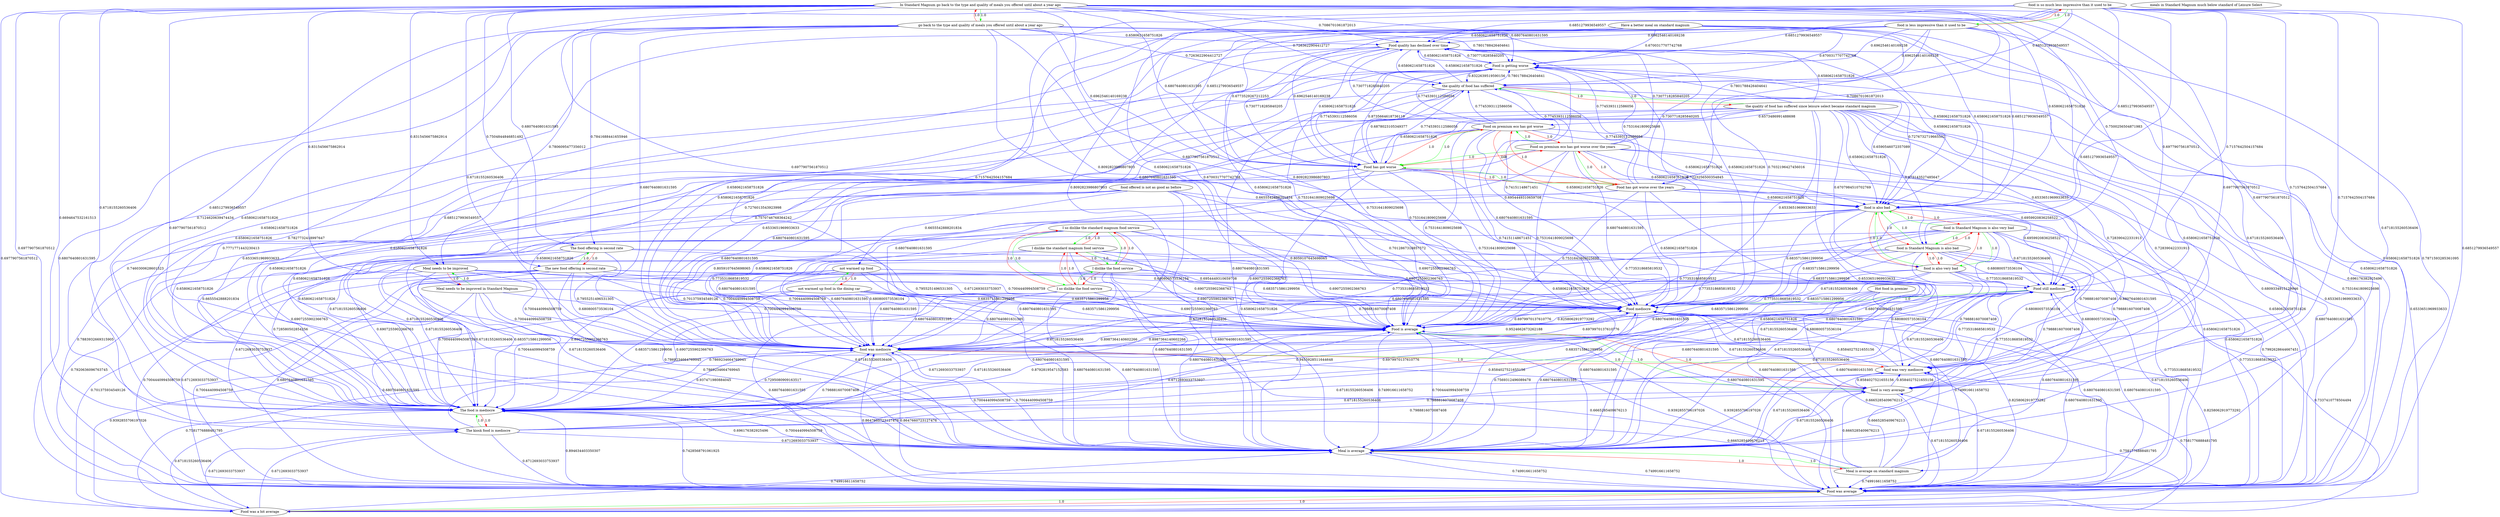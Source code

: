 digraph rawGraph {
"Food still mediocre";"Food mediocre";"Food quality has declined over time";"Food is average";"Food is getting worse";"Food on premium eco has got worse over the years";"Food on premium eco has got worse";"Food has got worse";"Food has got worse over the years";"Food was a bit average";"Food was average";"Have a better meal on standard magnum";"Hot food in premier";"I so dislike the standard magnum food service";"I dislike the standard magnum food service";"I dislike the food service";"I so dislike the food service";"In Standard Magnum go back to the type and quality of meals you offered until about a year ago";"go back to the type and quality of meals you offered until about a year ago";"Meal is average on standard magnum";"Meal is average";"Meal needs to be improved in Standard Magnum";"Meal needs to be improved";"The kiosk food is mediocre";"The food is mediocre";"The new food offering is second rate";"The food offering is second rate";"food is Standard Magnum is also very bad";"food is Standard Magnum is also bad";"food is also bad";"food is also very bad";"food is so much less impressive than it used to be";"food is less impressive than it used to be";"food is very average";"food offered is not as good as before";"food was very mediocre";"food was mediocre";"meals in Standard Magnum much below standard of Leisure Select";"not warmed up food in the dining car";"not warmed up food";"the quality of food has suffered since leisure select became standard magnum";"the quality of food has suffered";"Food still mediocre" -> "Food mediocre" [label=1.0] [color=green]
"Food quality has declined over time" -> "Food mediocre" [label=0.7223256500354845] [color=blue]
"Food is average" -> "Food mediocre" [label=0.8258062919773292] [color=blue]
"Food is getting worse" -> "Food quality has declined over time" [label=0.7307718285840205] [color=blue]
"Food is getting worse" -> "Food mediocre" [label=0.74151148671451] [color=blue]
"Food on premium eco has got worse over the years" -> "Food on premium eco has got worse" [label=1.0] [color=green]
"Food on premium eco has got worse" -> "Food has got worse" [label=1.0] [color=green]
"Food on premium eco has got worse over the years" -> "Food has got worse over the years" [label=1.0] [color=green]
"Food has got worse over the years" -> "Food has got worse" [label=1.0] [color=green]
"Food on premium eco has got worse over the years" -> "Food has got worse" [label=1.0] [color=green]
"Food on premium eco has got worse" -> "Food on premium eco has got worse over the years" [label=1.0] [color=red]
"Food on premium eco has got worse" -> "Food has got worse over the years" [label=1.0] [color=red]
"Food has got worse" -> "Food on premium eco has got worse over the years" [label=1.0] [color=red]
"Food has got worse" -> "Food on premium eco has got worse" [label=1.0] [color=red]
"Food has got worse" -> "Food has got worse over the years" [label=1.0] [color=red]
"Food has got worse over the years" -> "Food on premium eco has got worse over the years" [label=1.0] [color=red]
"Food has got worse over the years" -> "Food on premium eco has got worse" [label=1.0] [color=red]
"Food has got worse" -> "Food is getting worse" [label=0.7745393112586056] [color=blue]
"Food is getting worse" -> "Food has got worse" [label=0.8735664618736119] [color=blue]
"Food has got worse" -> "Food mediocre" [label=0.74151148671451] [color=blue]
"Food has got worse over the years" -> "Food still mediocre" [label=0.6959920836258522] [color=blue]
"Food on premium eco has got worse over the years" -> "Food still mediocre" [label=0.6959920836258522] [color=blue]
"Food was a bit average" -> "Food was average" [label=1.0] [color=green]
"Food was average" -> "Food was a bit average" [label=1.0] [color=red]
"Food is getting worse" -> "Food was average" [label=0.696176382925496] [color=blue]
"Food was average" -> "Food is average" [label=0.9392855706197026] [color=blue]
"Food is average" -> "Food was average" [label=0.9392855706197026] [color=blue]
"Food was average" -> "Food mediocre" [label=0.8258062919773292] [color=blue]
"Food was a bit average" -> "Food still mediocre" [label=0.7337410778504494] [color=blue]
"Food was a bit average" -> "Food is average" [label=0.9392855706197026] [color=blue]
"Food was a bit average" -> "Food mediocre" [label=0.8258062919773292] [color=blue]
"Have a better meal on standard magnum" -> "Food has got worse" [label=0.6773529267212253] [color=blue]
"Hot food in premier" -> "Food mediocre" [label=0.6835715861299956] [color=blue]
"I so dislike the standard magnum food service" -> "I dislike the standard magnum food service" [label=1.0] [color=green]
"I dislike the standard magnum food service" -> "I dislike the food service" [label=1.0] [color=green]
"I so dislike the standard magnum food service" -> "I so dislike the food service" [label=1.0] [color=green]
"I so dislike the food service" -> "I dislike the food service" [label=1.0] [color=green]
"I so dislike the standard magnum food service" -> "I dislike the food service" [label=1.0] [color=green]
"I dislike the standard magnum food service" -> "I so dislike the standard magnum food service" [label=1.0] [color=red]
"I dislike the standard magnum food service" -> "I so dislike the food service" [label=1.0] [color=red]
"I dislike the food service" -> "I so dislike the standard magnum food service" [label=1.0] [color=red]
"I dislike the food service" -> "I dislike the standard magnum food service" [label=1.0] [color=red]
"I dislike the food service" -> "I so dislike the food service" [label=1.0] [color=red]
"I so dislike the food service" -> "I so dislike the standard magnum food service" [label=1.0] [color=red]
"I so dislike the food service" -> "I dislike the standard magnum food service" [label=1.0] [color=red]
"I dislike the food service" -> "Food mediocre" [label=0.6907255902366763] [color=blue]
"In Standard Magnum go back to the type and quality of meals you offered until about a year ago" -> "go back to the type and quality of meals you offered until about a year ago" [label=1.0] [color=green]
"go back to the type and quality of meals you offered until about a year ago" -> "In Standard Magnum go back to the type and quality of meals you offered until about a year ago" [label=1.0] [color=red]
"go back to the type and quality of meals you offered until about a year ago" -> "Food is getting worse" [label=0.7801788426404641] [color=blue]
"go back to the type and quality of meals you offered until about a year ago" -> "Food is average" [label=0.6807640801631595] [color=blue]
"go back to the type and quality of meals you offered until about a year ago" -> "Food has got worse" [label=0.6962546140169238] [color=blue]
"In Standard Magnum go back to the type and quality of meals you offered until about a year ago" -> "Food has got worse over the years" [label=0.7086701061872013] [color=blue]
"go back to the type and quality of meals you offered until about a year ago" -> "Food was average" [label=0.6807640801631595] [color=blue]
"In Standard Magnum go back to the type and quality of meals you offered until about a year ago" -> "Food was a bit average" [label=0.6977907561870512] [color=blue]
"In Standard Magnum go back to the type and quality of meals you offered until about a year ago" -> "Food is average" [label=0.6977907561870512] [color=blue]
"In Standard Magnum go back to the type and quality of meals you offered until about a year ago" -> "Food was average" [label=0.6977907561870512] [color=blue]
"In Standard Magnum go back to the type and quality of meals you offered until about a year ago" -> "Food still mediocre" [label=0.6977907561870512] [color=blue]
"In Standard Magnum go back to the type and quality of meals you offered until about a year ago" -> "Food mediocre" [label=0.6977907561870512] [color=blue]
"Meal is average on standard magnum" -> "Meal is average" [label=1.0] [color=green]
"Meal is average" -> "Meal is average on standard magnum" [label=1.0] [color=red]
"go back to the type and quality of meals you offered until about a year ago" -> "Meal is average" [label=0.7827732418997647] [color=blue]
"Food was average" -> "Meal is average" [label=0.749916611658752] [color=blue]
"Meal is average" -> "Food was average" [label=0.749916611658752] [color=blue]
"Meal is average" -> "Food mediocre" [label=0.7569312496089478] [color=blue]
"Food mediocre" -> "Meal is average" [label=0.6807640801631595] [color=blue]
"Meal is average on standard magnum" -> "Food still mediocre" [label=0.6807640801631595] [color=blue]
"Food still mediocre" -> "Meal is average" [label=0.6807640801631595] [color=blue]
"Food is average" -> "Meal is average" [label=0.749916611658752] [color=blue]
"Food was a bit average" -> "Meal is average" [label=0.749916611658752] [color=blue]
"In Standard Magnum go back to the type and quality of meals you offered until about a year ago" -> "Meal is average" [label=0.6977907561870512] [color=blue]
"Meal needs to be improved in Standard Magnum" -> "Meal needs to be improved" [label=1.0] [color=green]
"Meal needs to be improved" -> "Meal needs to be improved in Standard Magnum" [label=1.0] [color=red]
"go back to the type and quality of meals you offered until about a year ago" -> "Meal needs to be improved" [label=0.7806095477356012] [color=blue]
"In Standard Magnum go back to the type and quality of meals you offered until about a year ago" -> "Meal needs to be improved in Standard Magnum" [label=0.8315456675862914] [color=blue]
"Meal needs to be improved" -> "Meal is average" [label=0.7869234664769945] [color=blue]
"The kiosk food is mediocre" -> "The food is mediocre" [label=1.0] [color=green]
"The food is mediocre" -> "The kiosk food is mediocre" [label=1.0] [color=red]
"The food is mediocre" -> "Food is average" [label=0.8792819547152583] [color=blue]
"Food is average" -> "The food is mediocre" [label=0.6718155260536406] [color=blue]
"go back to the type and quality of meals you offered until about a year ago" -> "The food is mediocre" [label=0.7124620639474434] [color=blue]
"In Standard Magnum go back to the type and quality of meals you offered until about a year ago" -> "The kiosk food is mediocre" [label=0.6694647532161513] [color=blue]
"The food is mediocre" -> "Meal is average" [label=0.696176382925496] [color=blue]
"Food was average" -> "The food is mediocre" [label=0.7428568791061925] [color=blue]
"The food is mediocre" -> "Food was average" [label=0.894634403350307] [color=blue]
"Food was a bit average" -> "The kiosk food is mediocre" [label=0.6712693033753937] [color=blue]
"The kiosk food is mediocre" -> "Food was a bit average" [label=0.6712693033753937] [color=blue]
"The food is mediocre" -> "Food mediocre" [label=0.9455928511644648] [color=blue]
"The kiosk food is mediocre" -> "Food still mediocre" [label=0.7869234664769945] [color=blue]
"The new food offering is second rate" -> "The food offering is second rate" [label=1.0] [color=green]
"The food offering is second rate" -> "The new food offering is second rate" [label=1.0] [color=red]
"The food offering is second rate" -> "Food is average" [label=0.7955251496531305] [color=blue]
"go back to the type and quality of meals you offered until about a year ago" -> "The food offering is second rate" [label=0.7841688441655946] [color=blue]
"In Standard Magnum go back to the type and quality of meals you offered until about a year ago" -> "The new food offering is second rate" [label=0.7504844846851492] [color=blue]
"The food offering is second rate" -> "The food is mediocre" [label=0.728580502854256] [color=blue]
"The food offering is second rate" -> "Food was average" [label=0.7920636096763745] [color=blue]
"The new food offering is second rate" -> "Food was a bit average" [label=0.701375934549126] [color=blue]
"The food offering is second rate" -> "Food mediocre" [label=0.6954449310659708] [color=blue]
"food is Standard Magnum is also very bad" -> "food is Standard Magnum is also bad" [label=1.0] [color=green]
"food is Standard Magnum is also bad" -> "food is also bad" [label=1.0] [color=green]
"food is Standard Magnum is also very bad" -> "food is also very bad" [label=1.0] [color=green]
"food is also very bad" -> "food is also bad" [label=1.0] [color=green]
"food is Standard Magnum is also very bad" -> "food is also bad" [label=1.0] [color=green]
"food is Standard Magnum is also bad" -> "food is Standard Magnum is also very bad" [label=1.0] [color=red]
"food is Standard Magnum is also bad" -> "food is also very bad" [label=1.0] [color=red]
"food is also bad" -> "food is Standard Magnum is also very bad" [label=1.0] [color=red]
"food is also bad" -> "food is Standard Magnum is also bad" [label=1.0] [color=red]
"food is also bad" -> "food is also very bad" [label=1.0] [color=red]
"food is also very bad" -> "food is Standard Magnum is also very bad" [label=1.0] [color=red]
"food is also very bad" -> "food is Standard Magnum is also bad" [label=1.0] [color=red]
"food is also bad" -> "Food is average" [label=0.7735318685819532] [color=blue]
"Food is getting worse" -> "food is also bad" [label=0.7276732719665502] [color=blue]
"In Standard Magnum go back to the type and quality of meals you offered until about a year ago" -> "food is Standard Magnum is also bad" [label=0.7500256504871983] [color=blue]
"food is also bad" -> "Food was average" [label=0.7992628644667451] [color=blue]
"food is also bad" -> "Food mediocre" [label=0.6835715861299956] [color=blue]
"food is so much less impressive than it used to be" -> "food is less impressive than it used to be" [label=1.0] [color=green]
"food is less impressive than it used to be" -> "food is so much less impressive than it used to be" [label=1.0] [color=red]
"food is less impressive than it used to be" -> "Food is average" [label=0.8092823986807803] [color=blue]
"food is less impressive than it used to be" -> "Food has got worse" [label=0.6962546140169238] [color=blue]
"food is less impressive than it used to be" -> "food is also bad" [label=0.6851279936549557] [color=blue]
"food is less impressive than it used to be" -> "The food is mediocre" [label=0.6851279936549557] [color=blue]
"food is less impressive than it used to be" -> "Food was average" [label=0.7871593285361095] [color=blue]
"food is less impressive than it used to be" -> "Food mediocre" [label=0.7032196427456016] [color=blue]
"food is very average" -> "Food is average" [label=1.0] [color=green]
"Food is average" -> "food is very average" [label=1.0] [color=red]
"food offered is not as good as before" -> "Food is average" [label=0.8059107645698065] [color=blue]
"food offered is not as good as before" -> "food is also bad" [label=0.6655542888201834] [color=blue]
"food offered is not as good as before" -> "The food is mediocre" [label=0.6655542888201834] [color=blue]
"food offered is not as good as before" -> "Food was average" [label=0.7883932669315905] [color=blue]
"food offered is not as good as before" -> "Food mediocre" [label=0.7012867318857572] [color=blue]
"food was very mediocre" -> "food was mediocre" [label=1.0] [color=green]
"food was mediocre" -> "food was very mediocre" [label=1.0] [color=red]
"food offered is not as good as before" -> "food was mediocre" [label=0.8059107645698065] [color=blue]
"food was mediocre" -> "Food is average" [label=0.8987364140602266] [color=blue]
"Food is average" -> "food was mediocre" [label=0.8987364140602266] [color=blue]
"food is very average" -> "food was very mediocre" [label=0.8584027521655156] [color=blue]
"food was very mediocre" -> "food is very average" [label=0.8584027521655156] [color=blue]
"Food is getting worse" -> "food was mediocre" [label=0.7276013543923998] [color=blue]
"Food has got worse" -> "food was mediocre" [label=0.6807640801631595] [color=blue]
"The food offering is second rate" -> "food was mediocre" [label=0.7955251496531305] [color=blue]
"The new food offering is second rate" -> "food was very mediocre" [label=0.680800573536104] [color=blue]
"food is also bad" -> "food was mediocre" [label=0.7735318685819532] [color=blue]
"food is also very bad" -> "food was very mediocre" [label=0.7988816070087408] [color=blue]
"food is Standard Magnum is also bad" -> "food was very mediocre" [label=0.680800573536104] [color=blue]
"go back to the type and quality of meals you offered until about a year ago" -> "food was mediocre" [label=0.6807640801631595] [color=blue]
"food is less impressive than it used to be" -> "food was mediocre" [label=0.8092823986807803] [color=blue]
"food is so much less impressive than it used to be" -> "food was very mediocre" [label=0.7157642504157684] [color=blue]
"food was mediocre" -> "Meal is average" [label=0.7004440994508759] [color=blue]
"Meal is average" -> "food was mediocre" [label=0.7004440994508759] [color=blue]
"Meal is average on standard magnum" -> "food was very mediocre" [label=0.6665285409676213] [color=blue]
"food was mediocre" -> "The food is mediocre" [label=0.7295080909163517] [color=blue]
"The food is mediocre" -> "food was mediocre" [label=0.937471980884045] [color=blue]
"The kiosk food is mediocre" -> "food was very mediocre" [label=0.7988816070087408] [color=blue]
"food was mediocre" -> "Food was average" [label=0.8647660723127476] [color=blue]
"Food was average" -> "food was mediocre" [label=0.8647660723127476] [color=blue]
"Food was a bit average" -> "food was very mediocre" [label=0.7581776888481795] [color=blue]
"food was mediocre" -> "Food mediocre" [label=0.9524662673262188] [color=blue]
"Food mediocre" -> "food was mediocre" [label=0.6979970137610776] [color=blue]
"food was very mediocre" -> "Food still mediocre" [label=0.7735318685819532] [color=blue]
"not warmed up food in the dining car" -> "not warmed up food" [label=1.0] [color=green]
"not warmed up food" -> "not warmed up food in the dining car" [label=1.0] [color=red]
"food offered is not as good as before" -> "not warmed up food" [label=0.6655542888201834] [color=blue]
"not warmed up food" -> "Food mediocre" [label=0.6835715861299956] [color=blue]
"the quality of food has suffered since leisure select became standard magnum" -> "the quality of food has suffered" [label=1.0] [color=green]
"the quality of food has suffered" -> "the quality of food has suffered since leisure select became standard magnum" [label=1.0] [color=red]
"the quality of food has suffered" -> "Food is average" [label=0.7531641809025698] [color=blue]
"the quality of food has suffered since leisure select became standard magnum" -> "food is very average" [label=0.728390422331913] [color=blue]
"Food is getting worse" -> "the quality of food has suffered" [label=0.8322639519590156] [color=blue]
"the quality of food has suffered" -> "Food is getting worse" [label=0.7801788426404641] [color=blue]
"the quality of food has suffered" -> "Food has got worse" [label=0.6878023105349377] [color=blue]
"the quality of food has suffered since leisure select became standard magnum" -> "Food on premium eco has got worse" [label=0.6573486991488698] [color=blue]
"the quality of food has suffered" -> "food is also bad" [label=0.6590546072357089] [color=blue]
"the quality of food has suffered since leisure select became standard magnum" -> "food is also very bad" [label=0.6707984510702769] [color=blue]
"the quality of food has suffered since leisure select became standard magnum" -> "food is Standard Magnum is also bad" [label=0.673143527485647] [color=blue]
"the quality of food has suffered" -> "food was mediocre" [label=0.7570746768364242] [color=blue]
"the quality of food has suffered since leisure select became standard magnum" -> "food was very mediocre" [label=0.728390422331913] [color=blue]
"go back to the type and quality of meals you offered until about a year ago" -> "the quality of food has suffered" [label=0.7263622904412727] [color=blue]
"Have a better meal on standard magnum" -> "the quality of food has suffered" [label=0.6700317707742768] [color=blue]
"the quality of food has suffered" -> "Food quality has declined over time" [label=0.6580621658751826] [color=blue]
"Food quality has declined over time" -> "the quality of food has suffered" [label=0.6580621658751826] [color=blue]
"the quality of food has suffered" -> "Meal is average" [label=0.6807640801631595] [color=blue]
"the quality of food has suffered since leisure select became standard magnum" -> "Meal is average on standard magnum" [label=0.6809334915129946] [color=blue]
"the quality of food has suffered" -> "The food is mediocre" [label=0.7771771443230413] [color=blue]
"the quality of food has suffered since leisure select became standard magnum" -> "The kiosk food is mediocre" [label=0.7460300628601523] [color=blue]
"the quality of food has suffered" -> "Food was average" [label=0.7531641809025698] [color=blue]
"the quality of food has suffered since leisure select became standard magnum" -> "Food was a bit average" [label=0.6533651969933633] [color=blue]
"the quality of food has suffered" -> "Food mediocre" [label=0.6954449310659708] [color=blue]
"the quality of food has suffered since leisure select became standard magnum" -> "Food is getting worse" [label=0.7801788426404641] [color=blue]
"the quality of food has suffered since leisure select became standard magnum" -> "Food is average" [label=0.7531641809025698] [color=blue]
"the quality of food has suffered since leisure select became standard magnum" -> "Food quality has declined over time" [label=0.6580621658751826] [color=blue]
"Food still mediocre" -> "Food was average" [label=0.6807640801631595] [color=blue]
"Food still mediocre" -> "food was mediocre" [label=0.6807640801631595] [color=blue]
"Food mediocre" -> "Food is average" [label=0.6979970137610776] [color=blue]
"Food mediocre" -> "The food is mediocre" [label=0.6979970137610776] [color=blue]
"Food mediocre" -> "Food was average" [label=0.6807640801631595] [color=blue]
"Food quality has declined over time" -> "Food is average" [label=0.6580621658751826] [color=blue]
"Food quality has declined over time" -> "Food is getting worse" [label=0.6580621658751826] [color=blue]
"Food quality has declined over time" -> "Food has got worse" [label=0.6580621658751826] [color=blue]
"Food quality has declined over time" -> "Meal is average" [label=0.6580621658751826] [color=blue]
"Food quality has declined over time" -> "The food is mediocre" [label=0.6580621658751826] [color=blue]
"Food quality has declined over time" -> "food is also bad" [label=0.6580621658751826] [color=blue]
"Food quality has declined over time" -> "food was mediocre" [label=0.6580621658751826] [color=blue]
"Food quality has declined over time" -> "Food was average" [label=0.6580621658751826] [color=blue]
"Food is getting worse" -> "Food is average" [label=0.7531641809025698] [color=blue]
"Food is getting worse" -> "Meal is average" [label=0.6580621658751826] [color=blue]
"Food is getting worse" -> "The food is mediocre" [label=0.6580621658751826] [color=blue]
"Food on premium eco has got worse over the years" -> "Food is getting worse" [label=0.7745393112586056] [color=blue]
"Food on premium eco has got worse over the years" -> "Meal is average" [label=0.6807640801631595] [color=blue]
"Food on premium eco has got worse over the years" -> "Food was average" [label=0.6807640801631595] [color=blue]
"Food on premium eco has got worse over the years" -> "food was mediocre" [label=0.6807640801631595] [color=blue]
"Food on premium eco has got worse over the years" -> "Food mediocre" [label=0.6807640801631595] [color=blue]
"Food on premium eco has got worse" -> "Food is getting worse" [label=0.7745393112586056] [color=blue]
"Food on premium eco has got worse" -> "food was mediocre" [label=0.6807640801631595] [color=blue]
"Food on premium eco has got worse" -> "Food mediocre" [label=0.6807640801631595] [color=blue]
"Food has got worse" -> "the quality of food has suffered" [label=0.7745393112586056] [color=blue]
"Food has got worse" -> "Food is average" [label=0.7531641809025698] [color=blue]
"Food has got worse" -> "Food quality has declined over time" [label=0.7307718285840205] [color=blue]
"Food has got worse" -> "Meal is average" [label=0.6580621658751826] [color=blue]
"Food has got worse" -> "The food is mediocre" [label=0.6580621658751826] [color=blue]
"Food has got worse" -> "food is also bad" [label=0.6580621658751826] [color=blue]
"Food has got worse" -> "Food was average" [label=0.6580621658751826] [color=blue]
"Food has got worse over the years" -> "the quality of food has suffered" [label=0.7745393112586056] [color=blue]
"Food has got worse over the years" -> "Food is getting worse" [label=0.7531641809025698] [color=blue]
"Food has got worse over the years" -> "Food is average" [label=0.7531641809025698] [color=blue]
"Food has got worse over the years" -> "Food quality has declined over time" [label=0.7307718285840205] [color=blue]
"Food has got worse over the years" -> "Meal is average" [label=0.6580621658751826] [color=blue]
"Food has got worse over the years" -> "The food is mediocre" [label=0.6580621658751826] [color=blue]
"Food has got worse over the years" -> "food is also bad" [label=0.6580621658751826] [color=blue]
"Food has got worse over the years" -> "food was mediocre" [label=0.6580621658751826] [color=blue]
"Food has got worse over the years" -> "Food was average" [label=0.6580621658751826] [color=blue]
"Food has got worse over the years" -> "Food mediocre" [label=0.6580621658751826] [color=blue]
"Food was a bit average" -> "food is very average" [label=0.7581776888481795] [color=blue]
"Food was a bit average" -> "The food is mediocre" [label=0.6718155260536406] [color=blue]
"Food was a bit average" -> "food was mediocre" [label=0.7581776888481795] [color=blue]
"Have a better meal on standard magnum" -> "Food is average" [label=0.6700317707742768] [color=blue]
"Have a better meal on standard magnum" -> "Food is getting worse" [label=0.6700317707742768] [color=blue]
"Have a better meal on standard magnum" -> "Food quality has declined over time" [label=0.6580621658751826] [color=blue]
"Have a better meal on standard magnum" -> "Meal is average" [label=0.6580621658751826] [color=blue]
"Have a better meal on standard magnum" -> "The food is mediocre" [label=0.6580621658751826] [color=blue]
"Have a better meal on standard magnum" -> "food is also bad" [label=0.6580621658751826] [color=blue]
"Have a better meal on standard magnum" -> "food was mediocre" [label=0.6580621658751826] [color=blue]
"Have a better meal on standard magnum" -> "Food was average" [label=0.6580621658751826] [color=blue]
"Have a better meal on standard magnum" -> "Food mediocre" [label=0.6580621658751826] [color=blue]
"Hot food in premier" -> "Food is average" [label=0.6835715861299956] [color=blue]
"Hot food in premier" -> "Meal is average" [label=0.6807640801631595] [color=blue]
"Hot food in premier" -> "The food is mediocre" [label=0.6835715861299956] [color=blue]
"Hot food in premier" -> "food was mediocre" [label=0.6807640801631595] [color=blue]
"Hot food in premier" -> "Food was average" [label=0.6807640801631595] [color=blue]
"I so dislike the standard magnum food service" -> "Food mediocre" [label=0.6907255902366763] [color=blue]
"I dislike the standard magnum food service" -> "Food mediocre" [label=0.6907255902366763] [color=blue]
"I dislike the food service" -> "Food is average" [label=0.6907255902366763] [color=blue]
"I dislike the food service" -> "Meal is average" [label=0.6807640801631595] [color=blue]
"I dislike the food service" -> "The food is mediocre" [label=0.6907255902366763] [color=blue]
"I dislike the food service" -> "food was mediocre" [label=0.6807640801631595] [color=blue]
"I dislike the food service" -> "Food was average" [label=0.6807640801631595] [color=blue]
"I so dislike the food service" -> "Food is average" [label=0.6907255902366763] [color=blue]
"I so dislike the food service" -> "Meal is average" [label=0.6807640801631595] [color=blue]
"I so dislike the food service" -> "The food is mediocre" [label=0.6907255902366763] [color=blue]
"I so dislike the food service" -> "food was mediocre" [label=0.6807640801631595] [color=blue]
"I so dislike the food service" -> "Food was average" [label=0.6807640801631595] [color=blue]
"I so dislike the food service" -> "Food mediocre" [label=0.6807640801631595] [color=blue]
"In Standard Magnum go back to the type and quality of meals you offered until about a year ago" -> "the quality of food has suffered" [label=0.7263622904412727] [color=blue]
"In Standard Magnum go back to the type and quality of meals you offered until about a year ago" -> "food was very mediocre" [label=0.6977907561870512] [color=blue]
"In Standard Magnum go back to the type and quality of meals you offered until about a year ago" -> "food is very average" [label=0.6977907561870512] [color=blue]
"In Standard Magnum go back to the type and quality of meals you offered until about a year ago" -> "Food is getting worse" [label=0.6807640801631595] [color=blue]
"In Standard Magnum go back to the type and quality of meals you offered until about a year ago" -> "Food quality has declined over time" [label=0.7086701061872013] [color=blue]
"In Standard Magnum go back to the type and quality of meals you offered until about a year ago" -> "Meal needs to be improved" [label=0.8315456675862914] [color=blue]
"In Standard Magnum go back to the type and quality of meals you offered until about a year ago" -> "Food has got worse" [label=0.6807640801631595] [color=blue]
"In Standard Magnum go back to the type and quality of meals you offered until about a year ago" -> "The food is mediocre" [label=0.6718155260536406] [color=blue]
"In Standard Magnum go back to the type and quality of meals you offered until about a year ago" -> "The food offering is second rate" [label=0.6807640801631595] [color=blue]
"In Standard Magnum go back to the type and quality of meals you offered until about a year ago" -> "food is also bad" [label=0.6580621658751826] [color=blue]
"In Standard Magnum go back to the type and quality of meals you offered until about a year ago" -> "food was mediocre" [label=0.6718155260536406] [color=blue]
"go back to the type and quality of meals you offered until about a year ago" -> "Food quality has declined over time" [label=0.6580621658751826] [color=blue]
"go back to the type and quality of meals you offered until about a year ago" -> "food is also bad" [label=0.6580621658751826] [color=blue]
"go back to the type and quality of meals you offered until about a year ago" -> "Food mediocre" [label=0.6580621658751826] [color=blue]
"Meal is average on standard magnum" -> "food is very average" [label=0.6665285409676213] [color=blue]
"Meal is average on standard magnum" -> "Food was average" [label=0.749916611658752] [color=blue]
"Meal is average on standard magnum" -> "food was mediocre" [label=0.6665285409676213] [color=blue]
"Meal is average on standard magnum" -> "Food mediocre" [label=0.749916611658752] [color=blue]
"Meal is average" -> "Food is average" [label=0.7004440994508759] [color=blue]
"Meal is average" -> "The food is mediocre" [label=0.7004440994508759] [color=blue]
"Meal needs to be improved in Standard Magnum" -> "Meal is average" [label=0.7869234664769945] [color=blue]
"Meal needs to be improved" -> "Food is average" [label=0.7004440994508759] [color=blue]
"Meal needs to be improved" -> "The food is mediocre" [label=0.7004440994508759] [color=blue]
"Meal needs to be improved" -> "Food was average" [label=0.7004440994508759] [color=blue]
"Meal needs to be improved" -> "food was mediocre" [label=0.7004440994508759] [color=blue]
"Meal needs to be improved" -> "Food mediocre" [label=0.7004440994508759] [color=blue]
"The kiosk food is mediocre" -> "food is very average" [label=0.7988816070087408] [color=blue]
"The kiosk food is mediocre" -> "Food is average" [label=0.6712693033753937] [color=blue]
"The kiosk food is mediocre" -> "Meal is average" [label=0.6712693033753937] [color=blue]
"The kiosk food is mediocre" -> "Food was average" [label=0.6712693033753937] [color=blue]
"The kiosk food is mediocre" -> "food was mediocre" [label=0.7988816070087408] [color=blue]
"The kiosk food is mediocre" -> "Food mediocre" [label=0.6712693033753937] [color=blue]
"The new food offering is second rate" -> "food is very average" [label=0.680800573536104] [color=blue]
"The new food offering is second rate" -> "Food is average" [label=0.701375934549126] [color=blue]
"The new food offering is second rate" -> "Meal is average" [label=0.6718155260536406] [color=blue]
"The new food offering is second rate" -> "The food is mediocre" [label=0.6718155260536406] [color=blue]
"The new food offering is second rate" -> "Food was average" [label=0.6712693033753937] [color=blue]
"The new food offering is second rate" -> "The kiosk food is mediocre" [label=0.6712693033753937] [color=blue]
"The new food offering is second rate" -> "food was mediocre" [label=0.680800573536104] [color=blue]
"The new food offering is second rate" -> "Food mediocre" [label=0.6712693033753937] [color=blue]
"The new food offering is second rate" -> "Food still mediocre" [label=0.680800573536104] [color=blue]
"The food offering is second rate" -> "Meal is average" [label=0.6718155260536406] [color=blue]
"food is Standard Magnum is also very bad" -> "food was very mediocre" [label=0.7988816070087408] [color=blue]
"food is Standard Magnum is also very bad" -> "Food is average" [label=0.7735318685819532] [color=blue]
"food is Standard Magnum is also very bad" -> "Food was average" [label=0.7735318685819532] [color=blue]
"food is Standard Magnum is also very bad" -> "food was mediocre" [label=0.7735318685819532] [color=blue]
"food is Standard Magnum is also very bad" -> "Food mediocre" [label=0.6835715861299956] [color=blue]
"food is Standard Magnum is also bad" -> "food is very average" [label=0.680800573536104] [color=blue]
"food is Standard Magnum is also bad" -> "Food is average" [label=0.7735318685819532] [color=blue]
"food is Standard Magnum is also bad" -> "Food was average" [label=0.7735318685819532] [color=blue]
"food is Standard Magnum is also bad" -> "food was mediocre" [label=0.680800573536104] [color=blue]
"food is Standard Magnum is also bad" -> "Food mediocre" [label=0.6835715861299956] [color=blue]
"food is Standard Magnum is also bad" -> "Food still mediocre" [label=0.680800573536104] [color=blue]
"food is also bad" -> "Meal is average" [label=0.6718155260536406] [color=blue]
"food is also bad" -> "The food is mediocre" [label=0.6718155260536406] [color=blue]
"food is also very bad" -> "food is very average" [label=0.7988816070087408] [color=blue]
"food is also very bad" -> "Food is average" [label=0.7735318685819532] [color=blue]
"food is also very bad" -> "Meal is average" [label=0.6718155260536406] [color=blue]
"food is also very bad" -> "The food is mediocre" [label=0.6718155260536406] [color=blue]
"food is also very bad" -> "Food was average" [label=0.6718155260536406] [color=blue]
"food is also very bad" -> "food was mediocre" [label=0.7988816070087408] [color=blue]
"food is also very bad" -> "Food mediocre" [label=0.6718155260536406] [color=blue]
"food is also very bad" -> "Food still mediocre" [label=0.7735318685819532] [color=blue]
"food is so much less impressive than it used to be" -> "food is very average" [label=0.7157642504157684] [color=blue]
"food is so much less impressive than it used to be" -> "Food is average" [label=0.8092823986807803] [color=blue]
"food is so much less impressive than it used to be" -> "Food has got worse" [label=0.6851279936549557] [color=blue]
"food is so much less impressive than it used to be" -> "The food is mediocre" [label=0.6851279936549557] [color=blue]
"food is so much less impressive than it used to be" -> "food is also bad" [label=0.6851279936549557] [color=blue]
"food is so much less impressive than it used to be" -> "Food was average" [label=0.6851279936549557] [color=blue]
"food is so much less impressive than it used to be" -> "food was mediocre" [label=0.7157642504157684] [color=blue]
"food is so much less impressive than it used to be" -> "Food mediocre" [label=0.6851279936549557] [color=blue]
"food is so much less impressive than it used to be" -> "Food still mediocre" [label=0.7157642504157684] [color=blue]
"food is less impressive than it used to be" -> "the quality of food has suffered" [label=0.6962546140169238] [color=blue]
"food is less impressive than it used to be" -> "Food is getting worse" [label=0.6962546140169238] [color=blue]
"food is less impressive than it used to be" -> "Food quality has declined over time" [label=0.6962546140169238] [color=blue]
"food is less impressive than it used to be" -> "Meal is average" [label=0.6718155260536406] [color=blue]
"food is very average" -> "Meal is average" [label=0.6718155260536406] [color=blue]
"food is very average" -> "The food is mediocre" [label=0.6718155260536406] [color=blue]
"food is very average" -> "Food was average" [label=0.6718155260536406] [color=blue]
"food is very average" -> "food was mediocre" [label=0.8584027521655156] [color=blue]
"food is very average" -> "Food mediocre" [label=0.6718155260536406] [color=blue]
"food is very average" -> "Food still mediocre" [label=0.7735318685819532] [color=blue]
"food offered is not as good as before" -> "Meal is average" [label=0.6718155260536406] [color=blue]
"food was very mediocre" -> "Food is average" [label=0.8584027521655156] [color=blue]
"food was very mediocre" -> "Meal is average" [label=0.6718155260536406] [color=blue]
"food was very mediocre" -> "The food is mediocre" [label=0.6718155260536406] [color=blue]
"food was very mediocre" -> "Food was average" [label=0.6718155260536406] [color=blue]
"food was very mediocre" -> "Food mediocre" [label=0.6718155260536406] [color=blue]
"not warmed up food in the dining car" -> "Food mediocre" [label=0.6835715861299956] [color=blue]
"not warmed up food" -> "Food is average" [label=0.6835715861299956] [color=blue]
"not warmed up food" -> "Meal is average" [label=0.6807640801631595] [color=blue]
"not warmed up food" -> "The food is mediocre" [label=0.6835715861299956] [color=blue]
"not warmed up food" -> "food was mediocre" [label=0.6807640801631595] [color=blue]
"not warmed up food" -> "Food was average" [label=0.6807640801631595] [color=blue]
"the quality of food has suffered since leisure select became standard magnum" -> "Food has got worse" [label=0.6580621658751826] [color=blue]
"the quality of food has suffered since leisure select became standard magnum" -> "Meal is average" [label=0.6533651969933633] [color=blue]
"the quality of food has suffered since leisure select became standard magnum" -> "The food is mediocre" [label=0.6533651969933633] [color=blue]
"the quality of food has suffered since leisure select became standard magnum" -> "food is also bad" [label=0.6580621658751826] [color=blue]
"the quality of food has suffered since leisure select became standard magnum" -> "Food was average" [label=0.6533651969933633] [color=blue]
"the quality of food has suffered since leisure select became standard magnum" -> "food was mediocre" [label=0.6533651969933633] [color=blue]
"the quality of food has suffered since leisure select became standard magnum" -> "Food still mediocre" [label=0.6533651969933633] [color=blue]
"the quality of food has suffered since leisure select became standard magnum" -> "Food mediocre" [label=0.6533651969933633] [color=blue]
"Food still mediocre" -> "Food is average" [label=0.6807640801631595] [color=blue]
"Food still mediocre" -> "The food is mediocre" [label=0.6807640801631595] [color=blue]
"Food on premium eco has got worse over the years" -> "the quality of food has suffered" [label=0.7745393112586056] [color=blue]
"Food on premium eco has got worse over the years" -> "Food is average" [label=0.7531641809025698] [color=blue]
"Food on premium eco has got worse over the years" -> "Food quality has declined over time" [label=0.7307718285840205] [color=blue]
"Food on premium eco has got worse over the years" -> "The food is mediocre" [label=0.6580621658751826] [color=blue]
"Food on premium eco has got worse over the years" -> "food is also bad" [label=0.6580621658751826] [color=blue]
"Food on premium eco has got worse" -> "the quality of food has suffered" [label=0.7745393112586056] [color=blue]
"Food on premium eco has got worse" -> "Food is average" [label=0.7531641809025698] [color=blue]
"Food on premium eco has got worse" -> "Food quality has declined over time" [label=0.7307718285840205] [color=blue]
"Food on premium eco has got worse" -> "Meal is average" [label=0.6580621658751826] [color=blue]
"Food on premium eco has got worse" -> "The food is mediocre" [label=0.6580621658751826] [color=blue]
"Food on premium eco has got worse" -> "food is also bad" [label=0.6580621658751826] [color=blue]
"Food on premium eco has got worse" -> "Food was average" [label=0.6580621658751826] [color=blue]
"I so dislike the standard magnum food service" -> "Food is average" [label=0.6907255902366763] [color=blue]
"I so dislike the standard magnum food service" -> "Meal is average" [label=0.6807640801631595] [color=blue]
"I so dislike the standard magnum food service" -> "The food is mediocre" [label=0.6907255902366763] [color=blue]
"I so dislike the standard magnum food service" -> "food was mediocre" [label=0.6807640801631595] [color=blue]
"I so dislike the standard magnum food service" -> "Food was average" [label=0.6807640801631595] [color=blue]
"I dislike the standard magnum food service" -> "Food is average" [label=0.6907255902366763] [color=blue]
"I dislike the standard magnum food service" -> "Meal is average" [label=0.6807640801631595] [color=blue]
"I dislike the standard magnum food service" -> "The food is mediocre" [label=0.6907255902366763] [color=blue]
"I dislike the standard magnum food service" -> "food was mediocre" [label=0.6807640801631595] [color=blue]
"I dislike the standard magnum food service" -> "Food was average" [label=0.6807640801631595] [color=blue]
"Meal is average on standard magnum" -> "Food is average" [label=0.6665285409676213] [color=blue]
"Meal is average on standard magnum" -> "The food is mediocre" [label=0.6665285409676213] [color=blue]
"Meal needs to be improved in Standard Magnum" -> "Food is average" [label=0.7004440994508759] [color=blue]
"Meal needs to be improved in Standard Magnum" -> "The food is mediocre" [label=0.7004440994508759] [color=blue]
"Meal needs to be improved in Standard Magnum" -> "Food was average" [label=0.7004440994508759] [color=blue]
"Meal needs to be improved in Standard Magnum" -> "food was mediocre" [label=0.7004440994508759] [color=blue]
"Meal needs to be improved in Standard Magnum" -> "Food mediocre" [label=0.7004440994508759] [color=blue]
"food is Standard Magnum is also very bad" -> "food is very average" [label=0.7988816070087408] [color=blue]
"food is Standard Magnum is also very bad" -> "Meal is average" [label=0.6718155260536406] [color=blue]
"food is Standard Magnum is also very bad" -> "The food is mediocre" [label=0.6718155260536406] [color=blue]
"food is Standard Magnum is also very bad" -> "Food still mediocre" [label=0.6718155260536406] [color=blue]
"food is Standard Magnum is also bad" -> "Meal is average" [label=0.6718155260536406] [color=blue]
"food is Standard Magnum is also bad" -> "The food is mediocre" [label=0.6718155260536406] [color=blue]
"food is so much less impressive than it used to be" -> "the quality of food has suffered" [label=0.6851279936549557] [color=blue]
"food is so much less impressive than it used to be" -> "Food is getting worse" [label=0.6851279936549557] [color=blue]
"food is so much less impressive than it used to be" -> "Food quality has declined over time" [label=0.6851279936549557] [color=blue]
"food is so much less impressive than it used to be" -> "Meal is average" [label=0.6718155260536406] [color=blue]
"not warmed up food in the dining car" -> "Food is average" [label=0.6835715861299956] [color=blue]
"not warmed up food in the dining car" -> "Meal is average" [label=0.6807640801631595] [color=blue]
"not warmed up food in the dining car" -> "The food is mediocre" [label=0.6835715861299956] [color=blue]
"not warmed up food in the dining car" -> "food was mediocre" [label=0.6807640801631595] [color=blue]
"not warmed up food in the dining car" -> "Food was average" [label=0.6807640801631595] [color=blue]
}